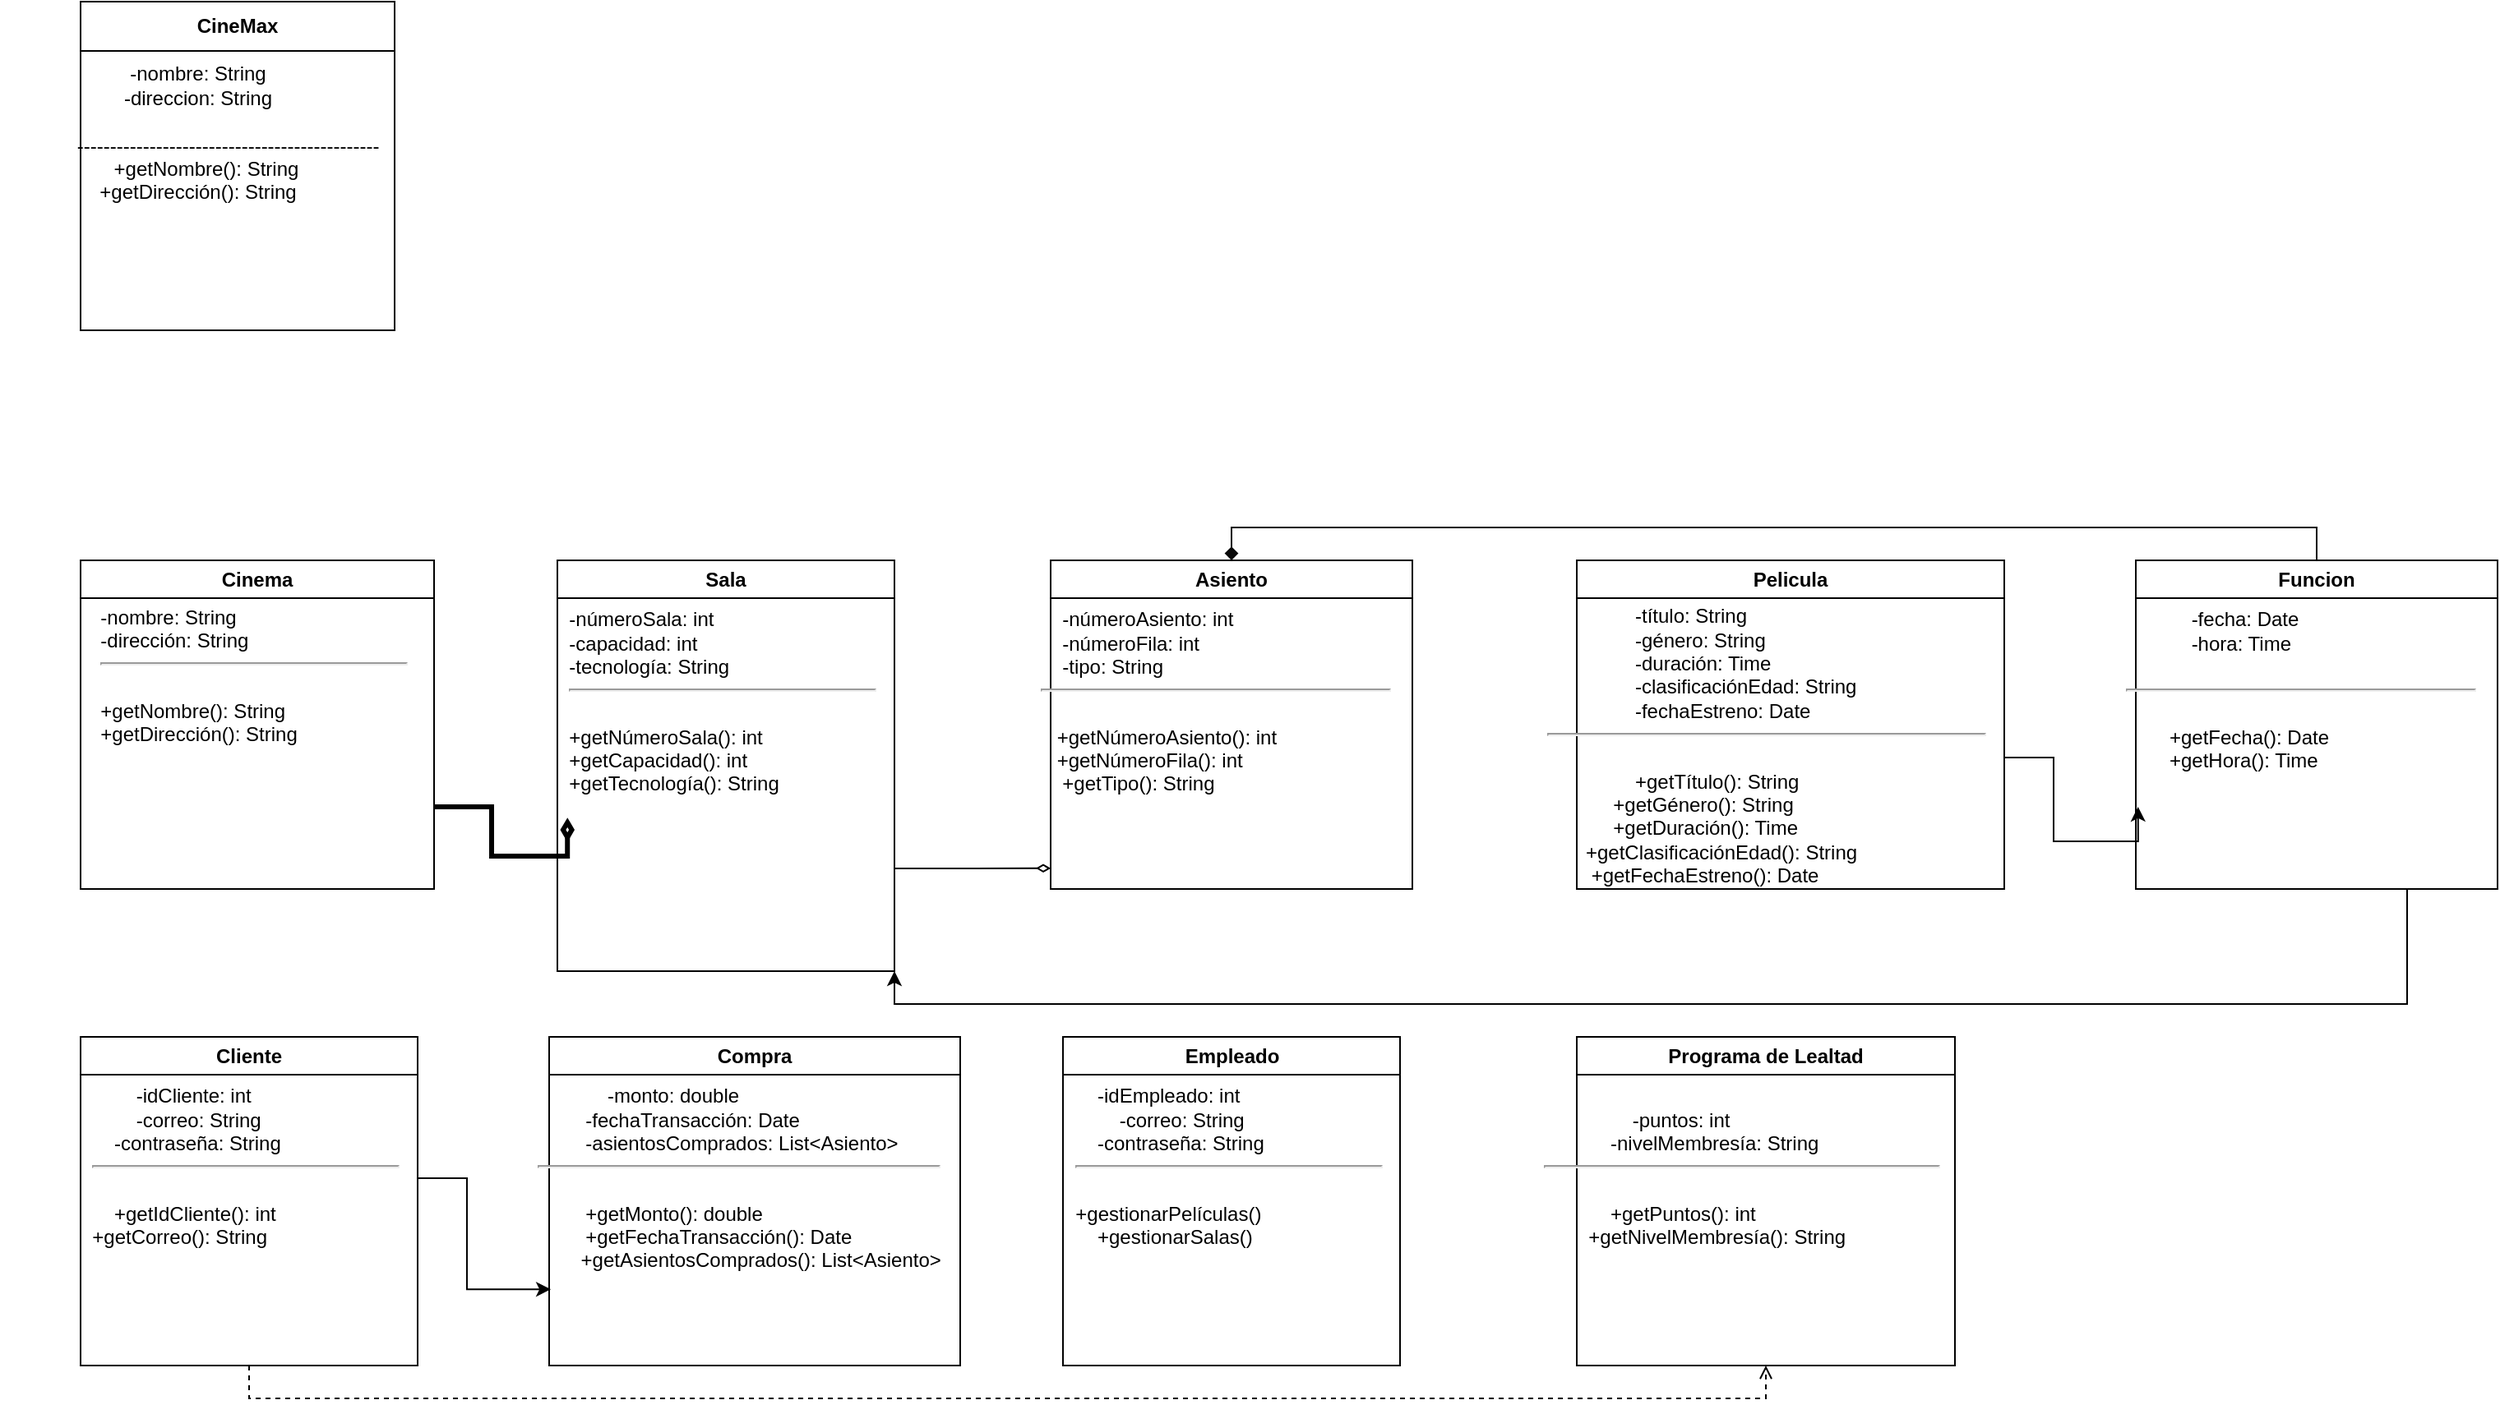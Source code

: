 <mxfile version="24.7.16">
  <diagram name="Page-1" id="vEtOCGaHKJaLQBH8pgSj">
    <mxGraphModel dx="2514" dy="3256" grid="1" gridSize="10" guides="1" tooltips="1" connect="1" arrows="1" fold="1" page="1" pageScale="1" pageWidth="827" pageHeight="1169" math="0" shadow="0">
      <root>
        <mxCell id="0" />
        <mxCell id="1" parent="0" />
        <mxCell id="jwosIanDPkMt3_rzBxWg-2" value="CineMax" style="swimlane;whiteSpace=wrap;html=1;startSize=30;" vertex="1" parent="1">
          <mxGeometry x="-720" y="-2330" width="191" height="200" as="geometry" />
        </mxCell>
        <mxCell id="jwosIanDPkMt3_rzBxWg-7" value="-nombre: String&lt;div&gt;-direccion: String&lt;/div&gt;&lt;div&gt;&lt;br&gt;&lt;/div&gt;&lt;div&gt;&amp;nbsp; &amp;nbsp; &amp;nbsp; &amp;nbsp; &amp;nbsp; &amp;nbsp;----------------------------------------------&lt;/div&gt;&lt;div&gt;&amp;nbsp; &amp;nbsp;+getNombre(): String&lt;/div&gt;&lt;div&gt;+getDirección(): String&lt;/div&gt;" style="text;html=1;align=center;verticalAlign=middle;resizable=0;points=[];autosize=1;strokeColor=none;fillColor=none;" vertex="1" parent="jwosIanDPkMt3_rzBxWg-2">
          <mxGeometry x="-49" y="30" width="240" height="100" as="geometry" />
        </mxCell>
        <mxCell id="jwosIanDPkMt3_rzBxWg-9" value="Cinema" style="swimlane;whiteSpace=wrap;html=1;" vertex="1" parent="1">
          <mxGeometry x="-720" y="-1990" width="215" height="200" as="geometry" />
        </mxCell>
        <mxCell id="jwosIanDPkMt3_rzBxWg-10" value="-nombre: String&lt;span style=&quot;white-space: pre;&quot;&gt;&#x9;&lt;/span&gt;&lt;span style=&quot;white-space: pre;&quot;&gt;&#x9;&lt;/span&gt;&lt;span style=&quot;white-space: pre;&quot;&gt;&#x9;&lt;/span&gt;&lt;span style=&quot;white-space: pre;&quot;&gt;&#x9;&lt;/span&gt;&lt;div&gt;-dirección: String&lt;span style=&quot;white-space: pre;&quot;&gt;&#x9;&lt;/span&gt;&lt;span style=&quot;white-space: pre;&quot;&gt;&#x9;&lt;/span&gt;&lt;span style=&quot;white-space: pre;&quot;&gt;&#x9;&lt;/span&gt;&lt;span style=&quot;white-space: pre;&quot;&gt;&#x9;&lt;/span&gt;&lt;/div&gt;&lt;div&gt;&lt;hr&gt;&lt;br&gt;&lt;/div&gt;&lt;div style=&quot;text-align: left;&quot;&gt;+getNombre(): String&lt;/div&gt;&lt;div style=&quot;text-align: left;&quot;&gt;+getDirección(): String&lt;/div&gt;" style="text;html=1;align=center;verticalAlign=middle;resizable=0;points=[];autosize=1;strokeColor=none;fillColor=none;" vertex="1" parent="jwosIanDPkMt3_rzBxWg-9">
          <mxGeometry y="20" width="210" height="100" as="geometry" />
        </mxCell>
        <mxCell id="jwosIanDPkMt3_rzBxWg-37" style="edgeStyle=orthogonalEdgeStyle;rounded=0;orthogonalLoop=1;jettySize=auto;html=1;exitX=1;exitY=0.75;exitDx=0;exitDy=0;endArrow=diamondThin;endFill=0;" edge="1" parent="1" source="jwosIanDPkMt3_rzBxWg-12">
          <mxGeometry relative="1" as="geometry">
            <mxPoint x="-130" y="-1802.615" as="targetPoint" />
          </mxGeometry>
        </mxCell>
        <mxCell id="jwosIanDPkMt3_rzBxWg-12" value="Sala" style="swimlane;whiteSpace=wrap;html=1;" vertex="1" parent="1">
          <mxGeometry x="-430" y="-1990" width="205" height="250" as="geometry" />
        </mxCell>
        <mxCell id="jwosIanDPkMt3_rzBxWg-13" value="-númeroSala: int&lt;span style=&quot;white-space: pre;&quot;&gt;&#x9;&lt;/span&gt;&lt;span style=&quot;white-space: pre;&quot;&gt;&#x9;&lt;/span&gt;&lt;span style=&quot;white-space: pre;&quot;&gt;&#x9;&lt;/span&gt;&lt;span style=&quot;white-space: pre;&quot;&gt;&#x9;&lt;/span&gt;&lt;div&gt;-capacidad: int&lt;span style=&quot;white-space: pre;&quot;&gt;&#x9;&lt;/span&gt;&lt;span style=&quot;white-space: pre;&quot;&gt;&#x9;&lt;/span&gt;&lt;span style=&quot;white-space: pre;&quot;&gt;&#x9;&lt;/span&gt;&lt;span style=&quot;white-space: pre;&quot;&gt;&#x9;&lt;/span&gt;&lt;span style=&quot;white-space: pre;&quot;&gt;&#x9;&lt;/span&gt;&lt;/div&gt;&lt;div&gt;-tecnología: String&lt;span style=&quot;white-space: pre;&quot;&gt;&#x9;&lt;/span&gt;&lt;span style=&quot;white-space: pre;&quot;&gt;&#x9;&lt;/span&gt;&lt;span style=&quot;white-space: pre;&quot;&gt;&#x9;&lt;/span&gt;&lt;span style=&quot;white-space: pre;&quot;&gt;&#x9;&lt;/span&gt;&lt;/div&gt;&lt;div&gt;&lt;hr&gt;&lt;br&gt;&lt;/div&gt;&lt;div&gt;+getNúmeroSala(): int&lt;span style=&quot;white-space: pre;&quot;&gt;&#x9;&lt;/span&gt;&lt;span style=&quot;white-space: pre;&quot;&gt;&#x9;&lt;/span&gt;&lt;span style=&quot;white-space: pre;&quot;&gt;&#x9;&lt;/span&gt;&lt;/div&gt;&lt;div&gt;+getCapacidad(): int&lt;span style=&quot;white-space: pre;&quot;&gt;&#x9;&lt;/span&gt;&lt;span style=&quot;white-space: pre;&quot;&gt;&#x9;&lt;/span&gt;&lt;span style=&quot;white-space: pre;&quot;&gt;&#x9;&lt;/span&gt;&lt;/div&gt;&lt;div&gt;+getTecnología(): String&lt;span style=&quot;white-space: pre;&quot;&gt;&#x9;&lt;/span&gt;&lt;span style=&quot;white-space: pre;&quot;&gt;&#x9;&lt;/span&gt;&lt;span style=&quot;white-space: pre;&quot;&gt;&#x9;&lt;/span&gt;&lt;/div&gt;" style="text;html=1;align=center;verticalAlign=middle;resizable=0;points=[];autosize=1;strokeColor=none;fillColor=none;" vertex="1" parent="jwosIanDPkMt3_rzBxWg-12">
          <mxGeometry x="-5" y="21" width="210" height="130" as="geometry" />
        </mxCell>
        <mxCell id="jwosIanDPkMt3_rzBxWg-15" value="Asiento" style="swimlane;whiteSpace=wrap;html=1;" vertex="1" parent="1">
          <mxGeometry x="-130" y="-1990" width="220" height="200" as="geometry" />
        </mxCell>
        <mxCell id="jwosIanDPkMt3_rzBxWg-16" value="-númeroAsiento: int&lt;span style=&quot;white-space: pre;&quot;&gt;&#x9;&lt;/span&gt;&lt;span style=&quot;white-space: pre;&quot;&gt;&#x9;&lt;/span&gt;&lt;span style=&quot;white-space: pre;&quot;&gt;&#x9;&lt;/span&gt;&lt;span style=&quot;white-space: pre;&quot;&gt;&#x9;&lt;/span&gt;&lt;div&gt;-númeroFila: int&lt;span style=&quot;white-space: pre;&quot;&gt;&#x9;&lt;/span&gt;&lt;span style=&quot;white-space: pre;&quot;&gt;&#x9;&lt;/span&gt;&lt;span style=&quot;white-space: pre;&quot;&gt;&#x9;&lt;/span&gt;&lt;span style=&quot;white-space: pre;&quot;&gt;&#x9;&lt;/span&gt;&lt;/div&gt;&lt;div&gt;-tipo: String&lt;span style=&quot;white-space: pre;&quot;&gt;&#x9;&lt;/span&gt;&lt;span style=&quot;white-space: pre;&quot;&gt;&#x9;&lt;/span&gt;&lt;span style=&quot;white-space: pre;&quot;&gt;&#x9;&lt;/span&gt;&lt;span style=&quot;white-space: pre;&quot;&gt;&#x9;&lt;/span&gt;&lt;span style=&quot;white-space: pre;&quot;&gt;&#x9;&lt;/span&gt;&lt;/div&gt;&lt;div&gt;&lt;hr&gt;&lt;br&gt;&lt;/div&gt;&lt;div&gt;&amp;nbsp; &amp;nbsp;+getNúmeroAsiento(): int&lt;span style=&quot;white-space: pre;&quot;&gt;&#x9;&lt;/span&gt;&lt;span style=&quot;white-space: pre;&quot;&gt;&#x9;&lt;/span&gt;&lt;span style=&quot;white-space: pre;&quot;&gt;&#x9;&lt;/span&gt;&lt;/div&gt;&lt;div&gt;&amp;nbsp; &amp;nbsp;+getNúmeroFila(): int&lt;span style=&quot;white-space: pre;&quot;&gt;&#x9;&lt;/span&gt;&lt;span style=&quot;white-space: pre;&quot;&gt;&#x9;&lt;/span&gt;&lt;span style=&quot;white-space: pre;&quot;&gt;&#x9;&lt;/span&gt;&lt;span style=&quot;white-space: pre;&quot;&gt;&#x9;&lt;/span&gt;&lt;/div&gt;&lt;div&gt;+getTipo(): String&lt;span style=&quot;white-space: pre;&quot;&gt;&#x9;&lt;/span&gt;&lt;span style=&quot;white-space: pre;&quot;&gt;&#x9;&lt;span style=&quot;white-space: pre;&quot;&gt;&#x9;&lt;/span&gt;&lt;/span&gt;&lt;span style=&quot;white-space: pre;&quot;&gt;&#x9;&lt;/span&gt;&lt;/div&gt;" style="text;html=1;align=center;verticalAlign=middle;resizable=0;points=[];autosize=1;strokeColor=none;fillColor=none;" vertex="1" parent="jwosIanDPkMt3_rzBxWg-15">
          <mxGeometry x="-20" y="21" width="240" height="130" as="geometry" />
        </mxCell>
        <mxCell id="jwosIanDPkMt3_rzBxWg-19" value="Pelicula" style="swimlane;whiteSpace=wrap;html=1;" vertex="1" parent="1">
          <mxGeometry x="190" y="-1990" width="260" height="200" as="geometry" />
        </mxCell>
        <mxCell id="jwosIanDPkMt3_rzBxWg-20" value="-título: String&lt;span style=&quot;white-space: pre;&quot;&gt;&#x9;&lt;/span&gt;&lt;span style=&quot;white-space: pre;&quot;&gt;&#x9;&lt;/span&gt;&lt;span style=&quot;white-space: pre;&quot;&gt;&#x9;&lt;/span&gt;&lt;span style=&quot;white-space: pre;&quot;&gt;&#x9;&lt;/span&gt;&lt;div&gt;-género: String&lt;span style=&quot;white-space: pre;&quot;&gt;&#x9;&lt;/span&gt;&lt;span style=&quot;white-space: pre;&quot;&gt;&#x9;&lt;/span&gt;&lt;span style=&quot;white-space: pre;&quot;&gt;&#x9;&lt;/span&gt;&lt;/div&gt;&lt;div&gt;-duración: Time&lt;span style=&quot;white-space: pre;&quot;&gt;&#x9;&lt;/span&gt;&lt;span style=&quot;white-space: pre;&quot;&gt;&#x9;&lt;/span&gt;&lt;span style=&quot;white-space: pre;&quot;&gt;&#x9;&lt;/span&gt;&lt;/div&gt;&lt;div&gt;&amp;nbsp; &amp;nbsp; &amp;nbsp; &amp;nbsp; &lt;span style=&quot;white-space: pre;&quot;&gt;&#x9;&lt;/span&gt;-clasificaciónEdad: String&lt;span style=&quot;white-space: pre;&quot;&gt;&#x9;&lt;/span&gt;&lt;span style=&quot;white-space: pre;&quot;&gt;&#x9;&lt;/span&gt;&lt;span style=&quot;white-space: pre;&quot;&gt;&#x9;&lt;/span&gt;&lt;/div&gt;&lt;div&gt;&amp;nbsp; &amp;nbsp; -fechaEstreno: Date&lt;span style=&quot;white-space: pre;&quot;&gt;&#x9;&lt;span style=&quot;white-space: pre;&quot;&gt;&#x9;&lt;/span&gt;&lt;/span&gt;&lt;span style=&quot;white-space: pre;&quot;&gt;&#x9;&lt;/span&gt;&lt;/div&gt;&lt;div&gt;&lt;hr&gt;&lt;br&gt;&lt;/div&gt;&lt;div&gt;+getTítulo(): String&lt;span style=&quot;white-space: pre;&quot;&gt;&#x9;&lt;/span&gt;&lt;span style=&quot;white-space: pre;&quot;&gt;&#x9;&lt;/span&gt;&lt;span style=&quot;white-space: pre;&quot;&gt;&#x9;&lt;/span&gt;&lt;/div&gt;&lt;div&gt;+getGénero(): String&lt;span style=&quot;white-space: pre;&quot;&gt;&#x9;&lt;/span&gt;&lt;span style=&quot;white-space: pre;&quot;&gt;&#x9;&lt;/span&gt;&lt;span style=&quot;white-space: pre;&quot;&gt;&#x9;&lt;/span&gt;&lt;/div&gt;&lt;div&gt;+getDuración(): Time&lt;span style=&quot;white-space: pre;&quot;&gt;&#x9;&lt;/span&gt;&lt;span style=&quot;white-space: pre;&quot;&gt;&#x9;&lt;/span&gt;&lt;span style=&quot;white-space: pre;&quot;&gt;&#x9;&lt;/span&gt;&lt;/div&gt;&lt;div&gt;&amp;nbsp; &amp;nbsp;+getClasificaciónEdad(): String&lt;span style=&quot;white-space: pre;&quot;&gt;&#x9;&lt;/span&gt;&lt;span style=&quot;white-space: pre;&quot;&gt;&#x9;&lt;/span&gt;&lt;span style=&quot;white-space: pre;&quot;&gt;&#x9;&lt;/span&gt;&lt;/div&gt;&lt;div&gt;+getFechaEstreno(): Date&lt;span style=&quot;white-space: pre;&quot;&gt;&#x9;&lt;/span&gt;&lt;span style=&quot;white-space: pre;&quot;&gt;&#x9;&lt;/span&gt;&lt;span style=&quot;white-space: pre;&quot;&gt;&#x9;&lt;/span&gt;&lt;/div&gt;&lt;div&gt;&lt;span style=&quot;white-space: pre;&quot;&gt;&#x9;&lt;/span&gt;&lt;span style=&quot;white-space: pre;&quot;&gt;&#x9;&lt;/span&gt;&lt;span style=&quot;white-space: pre;&quot;&gt;&#x9;&lt;/span&gt;&lt;/div&gt;" style="text;html=1;align=center;verticalAlign=middle;resizable=0;points=[];autosize=1;strokeColor=none;fillColor=none;" vertex="1" parent="jwosIanDPkMt3_rzBxWg-19">
          <mxGeometry x="-30" y="20" width="290" height="200" as="geometry" />
        </mxCell>
        <mxCell id="jwosIanDPkMt3_rzBxWg-34" style="edgeStyle=orthogonalEdgeStyle;rounded=0;orthogonalLoop=1;jettySize=auto;html=1;exitX=0.75;exitY=1;exitDx=0;exitDy=0;entryX=1;entryY=1;entryDx=0;entryDy=0;" edge="1" parent="1" source="jwosIanDPkMt3_rzBxWg-21" target="jwosIanDPkMt3_rzBxWg-12">
          <mxGeometry relative="1" as="geometry" />
        </mxCell>
        <mxCell id="jwosIanDPkMt3_rzBxWg-38" style="edgeStyle=orthogonalEdgeStyle;rounded=0;orthogonalLoop=1;jettySize=auto;html=1;exitX=0.5;exitY=0;exitDx=0;exitDy=0;entryX=0.5;entryY=0;entryDx=0;entryDy=0;endArrow=diamond;endFill=1;strokeColor=#080808;" edge="1" parent="1" source="jwosIanDPkMt3_rzBxWg-21" target="jwosIanDPkMt3_rzBxWg-15">
          <mxGeometry relative="1" as="geometry" />
        </mxCell>
        <mxCell id="jwosIanDPkMt3_rzBxWg-21" value="Funcion" style="swimlane;whiteSpace=wrap;html=1;" vertex="1" parent="1">
          <mxGeometry x="530" y="-1990" width="220" height="200" as="geometry" />
        </mxCell>
        <mxCell id="jwosIanDPkMt3_rzBxWg-22" value="-fecha: Date&lt;span style=&quot;white-space: pre;&quot;&gt;&#x9;&lt;/span&gt;&lt;span style=&quot;white-space: pre;&quot;&gt;&#x9;&lt;/span&gt;&lt;span style=&quot;white-space: pre;&quot;&gt;&#x9;&lt;/span&gt;&lt;div&gt;-hora: Time&lt;span style=&quot;white-space: pre;&quot;&gt;&#x9;&lt;/span&gt;&lt;span style=&quot;white-space: pre;&quot;&gt;&#x9;&lt;/span&gt;&lt;span style=&quot;white-space: pre;&quot;&gt;&#x9;&lt;/span&gt;&lt;/div&gt;&lt;div&gt;&lt;span style=&quot;white-space: pre;&quot;&gt;&lt;span style=&quot;white-space: pre;&quot;&gt;&#x9;&lt;/span&gt;&lt;span style=&quot;white-space: pre;&quot;&gt;&#x9;&lt;/span&gt;&lt;span style=&quot;white-space: pre;&quot;&gt;&#x9;&lt;/span&gt;&lt;span style=&quot;white-space: pre;&quot;&gt;&#x9;&lt;/span&gt;&lt;span style=&quot;white-space: pre;&quot;&gt;&#x9;&lt;/span&gt;&#x9;&lt;/span&gt;&lt;span style=&quot;white-space: pre;&quot;&gt;&#x9;&lt;/span&gt;&lt;span style=&quot;white-space: pre;&quot;&gt;&#x9;&lt;/span&gt;&lt;/div&gt;&lt;div&gt;&lt;hr&gt;&lt;br&gt;&lt;/div&gt;&lt;div&gt;+getFecha(): Date&lt;span style=&quot;white-space: pre;&quot;&gt;&#x9;&lt;/span&gt;&lt;span style=&quot;white-space: pre;&quot;&gt;&#x9;&lt;/span&gt;&lt;span style=&quot;white-space: pre;&quot;&gt;&#x9;&lt;/span&gt;&lt;/div&gt;&lt;div&gt;+getHora(): Time&lt;span style=&quot;white-space: pre;&quot;&gt;&#x9;&lt;/span&gt;&lt;span style=&quot;white-space: pre;&quot;&gt;&#x9;&lt;/span&gt;&lt;span style=&quot;white-space: pre;&quot;&gt;&#x9;&lt;/span&gt;&lt;/div&gt;&lt;div&gt;&lt;span style=&quot;white-space: pre;&quot;&gt;&#x9;&lt;/span&gt;&lt;span style=&quot;white-space: pre;&quot;&gt;&#x9;&lt;/span&gt;&lt;span style=&quot;white-space: pre;&quot;&gt;&#x9;&lt;/span&gt;&lt;/div&gt;" style="text;html=1;align=center;verticalAlign=middle;resizable=0;points=[];autosize=1;strokeColor=none;fillColor=none;" vertex="1" parent="jwosIanDPkMt3_rzBxWg-21">
          <mxGeometry x="-20" y="21" width="240" height="130" as="geometry" />
        </mxCell>
        <mxCell id="jwosIanDPkMt3_rzBxWg-39" style="edgeStyle=orthogonalEdgeStyle;rounded=0;orthogonalLoop=1;jettySize=auto;html=1;exitX=0.5;exitY=1;exitDx=0;exitDy=0;entryX=0.5;entryY=1;entryDx=0;entryDy=0;dashed=1;endArrow=open;endFill=0;" edge="1" parent="1" source="jwosIanDPkMt3_rzBxWg-23" target="jwosIanDPkMt3_rzBxWg-29">
          <mxGeometry relative="1" as="geometry" />
        </mxCell>
        <mxCell id="jwosIanDPkMt3_rzBxWg-23" value="Cliente" style="swimlane;whiteSpace=wrap;html=1;startSize=23;" vertex="1" parent="1">
          <mxGeometry x="-720" y="-1700" width="205" height="200" as="geometry" />
        </mxCell>
        <mxCell id="jwosIanDPkMt3_rzBxWg-24" value="-idCliente: int&lt;span style=&quot;white-space: pre;&quot;&gt;&#x9;&lt;/span&gt;&lt;span style=&quot;white-space: pre;&quot;&gt;&#x9;&lt;/span&gt;&lt;span style=&quot;white-space: pre;&quot;&gt;&#x9;&lt;/span&gt;&lt;div&gt;-correo: String&lt;span style=&quot;white-space: pre;&quot;&gt;&#x9;&lt;/span&gt;&lt;span style=&quot;white-space: pre;&quot;&gt;&#x9;&lt;/span&gt;&lt;span style=&quot;white-space: pre;&quot;&gt;&#x9;&lt;/span&gt;&lt;/div&gt;&lt;div&gt;-contraseña: String&lt;span style=&quot;white-space: pre;&quot;&gt;&#x9;&lt;/span&gt;&lt;span style=&quot;white-space: pre;&quot;&gt;&#x9;&lt;/span&gt;&lt;span style=&quot;white-space: pre;&quot;&gt;&#x9;&lt;/span&gt;&lt;/div&gt;&lt;div&gt;&lt;hr&gt;&lt;br&gt;&lt;/div&gt;&lt;div&gt;+getIdCliente(): int&lt;span style=&quot;white-space: pre;&quot;&gt;&#x9;&lt;/span&gt;&lt;span style=&quot;white-space: pre;&quot;&gt;&#x9;&lt;/span&gt;&lt;span style=&quot;white-space: pre;&quot;&gt;&#x9;&lt;/span&gt;&lt;/div&gt;&lt;div&gt;+getCorreo(): String&lt;span style=&quot;white-space: pre;&quot;&gt;&#x9;&lt;/span&gt;&lt;span style=&quot;white-space: pre;&quot;&gt;&#x9;&lt;/span&gt;&lt;span style=&quot;white-space: pre;&quot;&gt;&#x9;&lt;/span&gt;&lt;/div&gt;&lt;div&gt;&lt;span style=&quot;white-space: pre;&quot;&gt;&#x9;&lt;/span&gt;&lt;span style=&quot;white-space: pre;&quot;&gt;&#x9;&lt;/span&gt;&lt;span style=&quot;white-space: pre;&quot;&gt;&#x9;&lt;/span&gt;&lt;/div&gt;" style="text;html=1;align=center;verticalAlign=middle;resizable=0;points=[];autosize=1;strokeColor=none;fillColor=none;" vertex="1" parent="jwosIanDPkMt3_rzBxWg-23">
          <mxGeometry x="-5" y="21" width="210" height="130" as="geometry" />
        </mxCell>
        <mxCell id="jwosIanDPkMt3_rzBxWg-25" value="Compra" style="swimlane;whiteSpace=wrap;html=1;" vertex="1" parent="1">
          <mxGeometry x="-435" y="-1700" width="250" height="200" as="geometry" />
        </mxCell>
        <mxCell id="jwosIanDPkMt3_rzBxWg-26" value="-monto: double&lt;span style=&quot;white-space: pre;&quot;&gt;&#x9;&lt;/span&gt;&lt;span style=&quot;white-space: pre;&quot;&gt;&#x9;&lt;/span&gt;&lt;span style=&quot;white-space: pre;&quot;&gt;&#x9;&lt;/span&gt;&lt;div&gt;-fechaTransacción: Date&lt;span style=&quot;white-space: pre;&quot;&gt;&#x9;&lt;/span&gt;&lt;span style=&quot;white-space: pre;&quot;&gt;&#x9;&lt;/span&gt;&lt;span style=&quot;white-space: pre;&quot;&gt;&#x9;&lt;/span&gt;&lt;/div&gt;&lt;div&gt;&lt;span style=&quot;white-space: pre;&quot;&gt;&#x9;&lt;/span&gt;-asientosComprados: List&amp;lt;Asiento&amp;gt;&lt;span style=&quot;white-space: pre;&quot;&gt;&#x9;&lt;/span&gt;&lt;/div&gt;&lt;div&gt;&lt;hr&gt;&lt;br&gt;&lt;/div&gt;&lt;div&gt;+getMonto(): double&lt;span style=&quot;white-space: pre;&quot;&gt;&#x9;&lt;/span&gt;&lt;span style=&quot;white-space: pre;&quot;&gt;&#x9;&lt;/span&gt;&lt;span style=&quot;white-space: pre;&quot;&gt;&#x9;&lt;/span&gt;&lt;/div&gt;&lt;div&gt;+getFechaTransacción(): Date&lt;span style=&quot;white-space: pre;&quot;&gt;&#x9;&lt;/span&gt;&lt;/div&gt;&lt;div&gt;&lt;span style=&quot;white-space: pre;&quot;&gt;&#x9;&lt;/span&gt;+getAsientosComprados(): List&amp;lt;Asiento&amp;gt;&lt;/div&gt;" style="text;html=1;align=center;verticalAlign=middle;resizable=0;points=[];autosize=1;strokeColor=none;fillColor=none;" vertex="1" parent="jwosIanDPkMt3_rzBxWg-25">
          <mxGeometry x="-20" y="21" width="270" height="130" as="geometry" />
        </mxCell>
        <mxCell id="jwosIanDPkMt3_rzBxWg-27" value="Empleado" style="swimlane;whiteSpace=wrap;html=1;" vertex="1" parent="1">
          <mxGeometry x="-122.5" y="-1700" width="205" height="200" as="geometry" />
        </mxCell>
        <mxCell id="jwosIanDPkMt3_rzBxWg-28" value="-idEmpleado: int&lt;span style=&quot;white-space: pre;&quot;&gt;&#x9;&lt;/span&gt;&lt;span style=&quot;white-space: pre;&quot;&gt;&#x9;&lt;/span&gt;&lt;span style=&quot;white-space: pre;&quot;&gt;&#x9;&lt;/span&gt;&lt;div&gt;-correo: String&lt;span style=&quot;white-space: pre;&quot;&gt;&#x9;&lt;/span&gt;&lt;span style=&quot;white-space: pre;&quot;&gt;&#x9;&lt;/span&gt;&lt;span style=&quot;white-space: pre;&quot;&gt;&#x9;&lt;/span&gt;&lt;/div&gt;&lt;div&gt;-contraseña: String&lt;span style=&quot;white-space: pre;&quot;&gt;&#x9;&lt;/span&gt;&lt;span style=&quot;white-space: pre;&quot;&gt;&#x9;&lt;/span&gt;&lt;span style=&quot;white-space: pre;&quot;&gt;&#x9;&lt;/span&gt;&lt;/div&gt;&lt;div&gt;&lt;hr&gt;&lt;br&gt;&lt;/div&gt;&lt;div&gt;+gestionarPelículas()&lt;span style=&quot;white-space: pre;&quot;&gt;&#x9;&lt;/span&gt;&lt;span style=&quot;white-space: pre;&quot;&gt;&#x9;&lt;/span&gt;&lt;span style=&quot;white-space: pre;&quot;&gt;&#x9;&lt;/span&gt;&lt;/div&gt;&lt;div&gt;+gestionarSalas()&lt;span style=&quot;white-space: pre;&quot;&gt;&#x9;&lt;/span&gt;&lt;span style=&quot;white-space: pre;&quot;&gt;&#x9;&lt;/span&gt;&lt;span style=&quot;white-space: pre;&quot;&gt;&#x9;&lt;/span&gt;&lt;/div&gt;&lt;div&gt;&lt;span style=&quot;white-space: pre;&quot;&gt;&#x9;&lt;/span&gt;&lt;span style=&quot;white-space: pre;&quot;&gt;&#x9;&lt;/span&gt;&lt;span style=&quot;white-space: pre;&quot;&gt;&#x9;&lt;/span&gt;&lt;/div&gt;" style="text;html=1;align=center;verticalAlign=middle;resizable=0;points=[];autosize=1;strokeColor=none;fillColor=none;" vertex="1" parent="jwosIanDPkMt3_rzBxWg-27">
          <mxGeometry x="-5" y="21" width="210" height="130" as="geometry" />
        </mxCell>
        <mxCell id="jwosIanDPkMt3_rzBxWg-29" value="Programa de Lealtad" style="swimlane;whiteSpace=wrap;html=1;" vertex="1" parent="1">
          <mxGeometry x="190" y="-1700" width="230" height="200" as="geometry" />
        </mxCell>
        <mxCell id="jwosIanDPkMt3_rzBxWg-30" value="-puntos: int&lt;span style=&quot;white-space: pre;&quot;&gt;&#x9;&lt;/span&gt;&lt;span style=&quot;white-space: pre;&quot;&gt;&#x9;&lt;/span&gt;&lt;span style=&quot;white-space: pre;&quot;&gt;&#x9;&lt;/span&gt;&lt;div&gt;-nivelMembresía: String&lt;span style=&quot;background-color: initial; white-space-collapse: preserve;&quot;&gt;&#x9;&lt;/span&gt;&lt;span style=&quot;background-color: initial; white-space-collapse: preserve;&quot;&gt;&#x9;&lt;/span&gt;&lt;/div&gt;&lt;div&gt;&lt;hr&gt;&lt;br&gt;&lt;/div&gt;&lt;div&gt;+getPuntos(): int&lt;span style=&quot;white-space: pre;&quot;&gt;&#x9;&lt;/span&gt;&lt;span style=&quot;white-space: pre;&quot;&gt;&#x9;&lt;/span&gt;&lt;span style=&quot;white-space: pre;&quot;&gt;&#x9;&lt;/span&gt;&lt;/div&gt;&lt;div&gt;&lt;span style=&quot;white-space: pre;&quot;&gt;&#x9;&lt;/span&gt;+getNivelMembresía(): String&lt;span style=&quot;white-space: pre;&quot;&gt;&#x9;&lt;/span&gt;&lt;span style=&quot;background-color: initial; white-space-collapse: preserve;&quot;&gt;&#x9;&lt;/span&gt;&lt;span style=&quot;background-color: initial; white-space-collapse: preserve;&quot;&gt;&#x9;&lt;/span&gt;&lt;/div&gt;" style="text;html=1;align=center;verticalAlign=middle;resizable=0;points=[];autosize=1;strokeColor=none;fillColor=none;" vertex="1" parent="jwosIanDPkMt3_rzBxWg-29">
          <mxGeometry x="-30" y="36" width="260" height="100" as="geometry" />
        </mxCell>
        <mxCell id="jwosIanDPkMt3_rzBxWg-31" style="edgeStyle=orthogonalEdgeStyle;rounded=0;orthogonalLoop=1;jettySize=auto;html=1;entryX=0.078;entryY=1.02;entryDx=0;entryDy=0;entryPerimeter=0;" edge="1" parent="1" source="jwosIanDPkMt3_rzBxWg-24" target="jwosIanDPkMt3_rzBxWg-26">
          <mxGeometry relative="1" as="geometry" />
        </mxCell>
        <mxCell id="jwosIanDPkMt3_rzBxWg-32" style="edgeStyle=orthogonalEdgeStyle;rounded=0;orthogonalLoop=1;jettySize=auto;html=1;entryX=0.089;entryY=0.992;entryDx=0;entryDy=0;entryPerimeter=0;" edge="1" parent="1" source="jwosIanDPkMt3_rzBxWg-20" target="jwosIanDPkMt3_rzBxWg-22">
          <mxGeometry relative="1" as="geometry" />
        </mxCell>
        <mxCell id="jwosIanDPkMt3_rzBxWg-36" style="edgeStyle=orthogonalEdgeStyle;rounded=0;orthogonalLoop=1;jettySize=auto;html=1;exitX=1;exitY=0.75;exitDx=0;exitDy=0;entryX=0.053;entryY=1.043;entryDx=0;entryDy=0;entryPerimeter=0;endArrow=diamondThin;endFill=0;strokeWidth=3;" edge="1" parent="1" source="jwosIanDPkMt3_rzBxWg-9" target="jwosIanDPkMt3_rzBxWg-13">
          <mxGeometry relative="1" as="geometry">
            <Array as="points">
              <mxPoint x="-470" y="-1840" />
              <mxPoint x="-470" y="-1810" />
              <mxPoint x="-424" y="-1810" />
            </Array>
          </mxGeometry>
        </mxCell>
      </root>
    </mxGraphModel>
  </diagram>
</mxfile>

